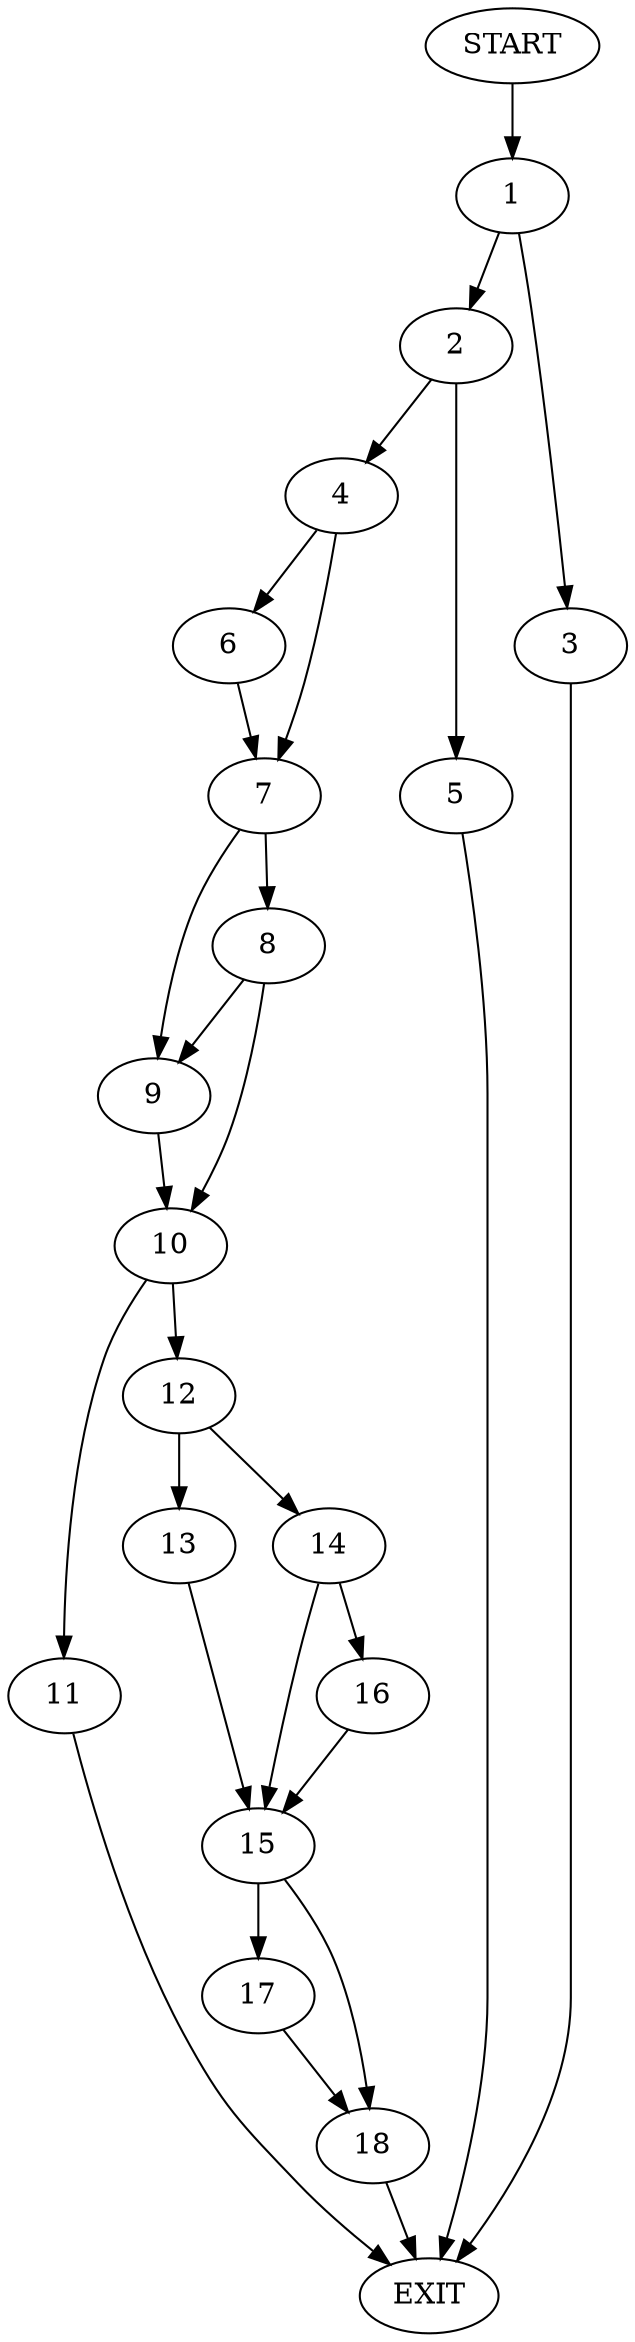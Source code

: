 digraph {
0 [label="START"]
19 [label="EXIT"]
0 -> 1
1 -> 2
1 -> 3
3 -> 19
2 -> 4
2 -> 5
4 -> 6
4 -> 7
5 -> 19
7 -> 8
7 -> 9
6 -> 7
8 -> 10
8 -> 9
9 -> 10
10 -> 11
10 -> 12
12 -> 13
12 -> 14
11 -> 19
13 -> 15
14 -> 16
14 -> 15
16 -> 15
15 -> 17
15 -> 18
17 -> 18
18 -> 19
}

